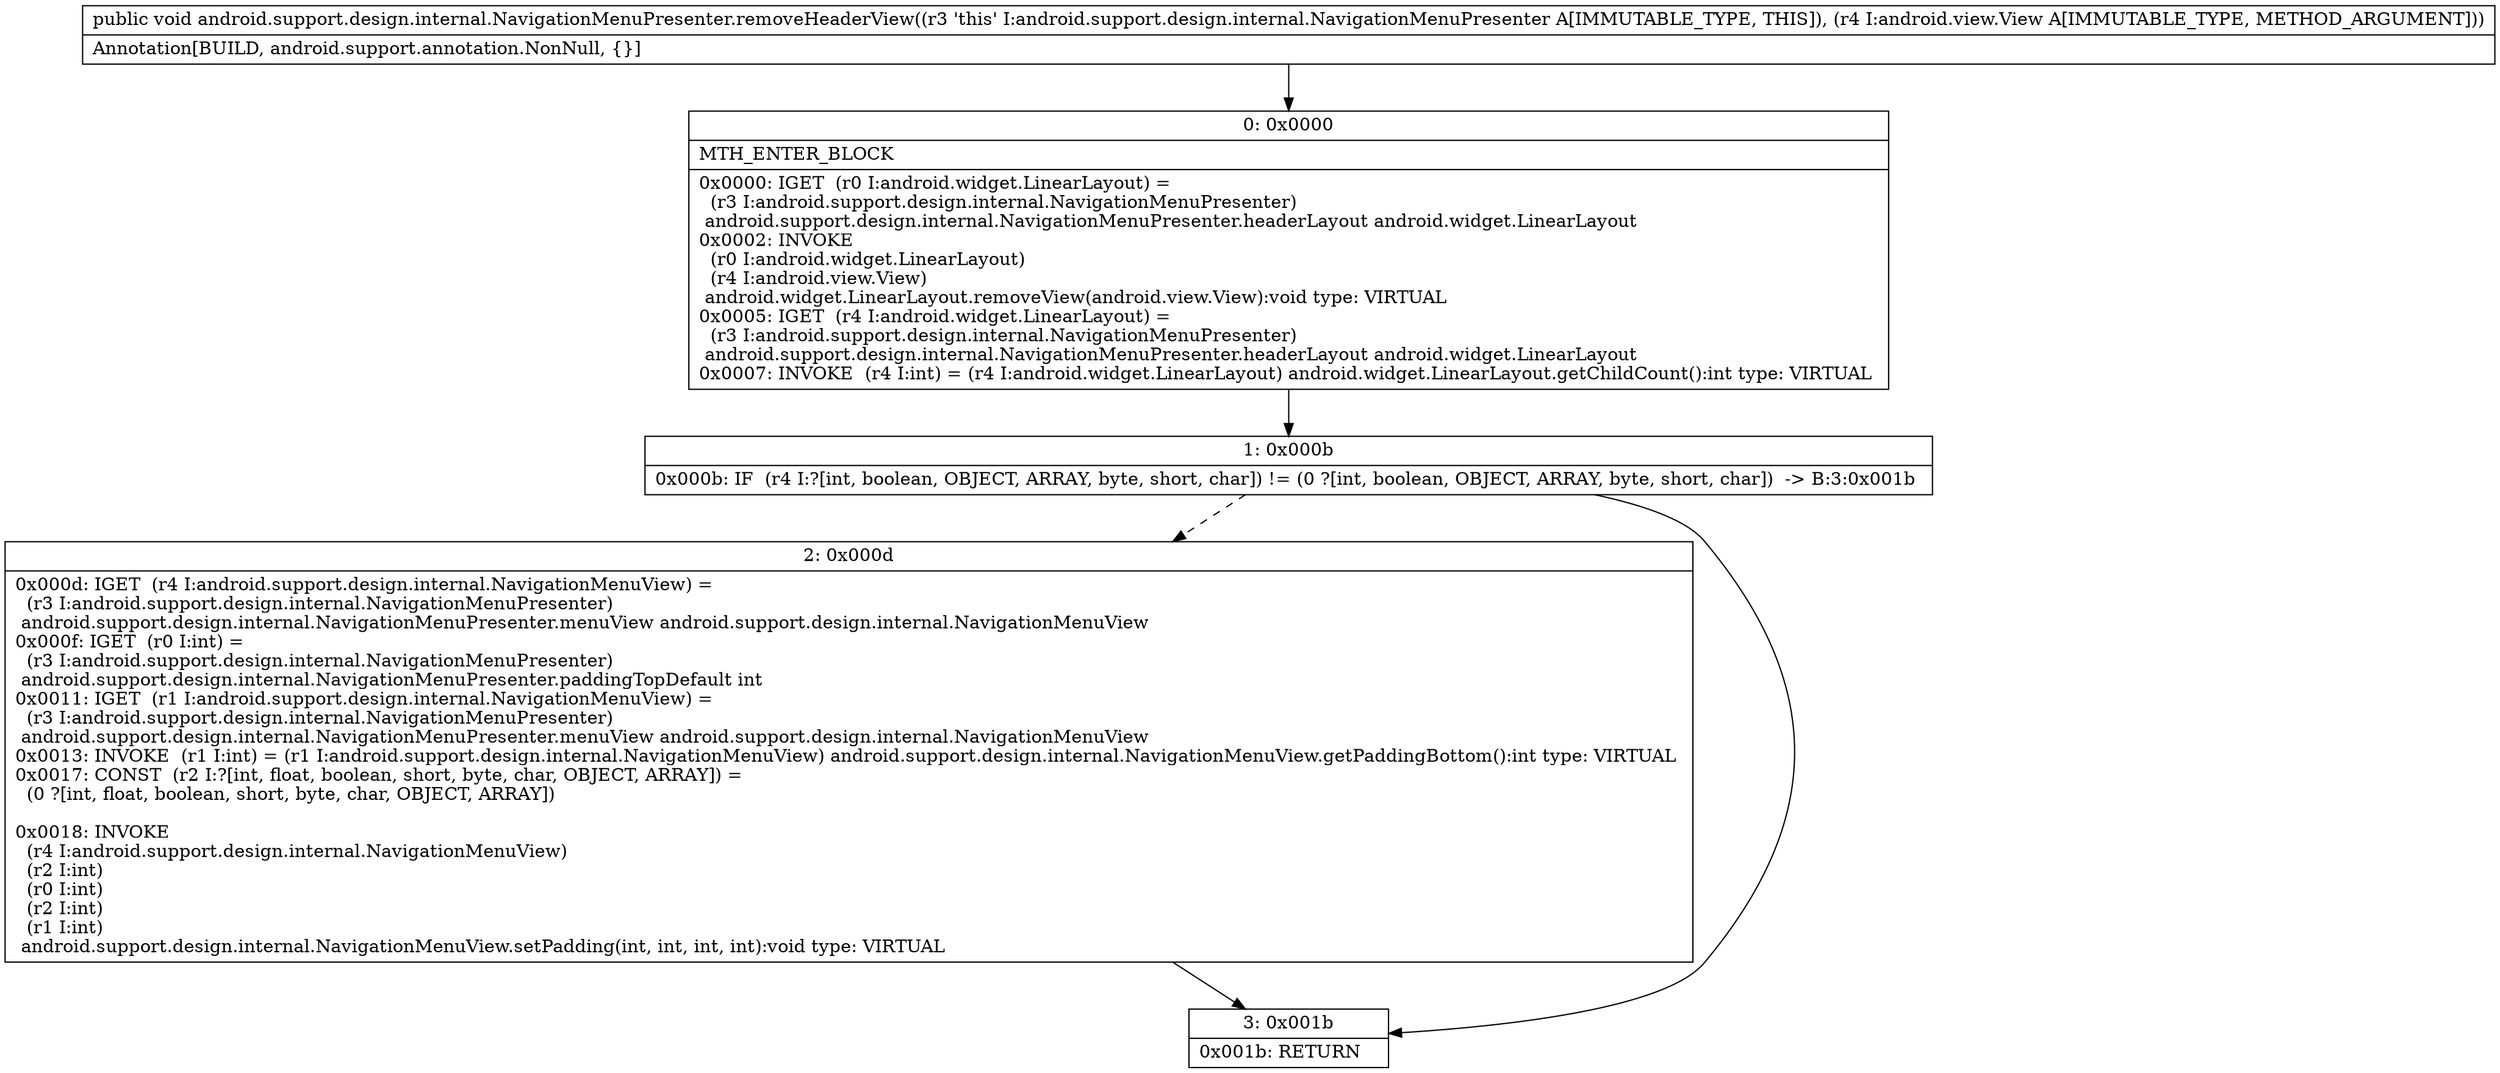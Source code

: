 digraph "CFG forandroid.support.design.internal.NavigationMenuPresenter.removeHeaderView(Landroid\/view\/View;)V" {
Node_0 [shape=record,label="{0\:\ 0x0000|MTH_ENTER_BLOCK\l|0x0000: IGET  (r0 I:android.widget.LinearLayout) = \l  (r3 I:android.support.design.internal.NavigationMenuPresenter)\l android.support.design.internal.NavigationMenuPresenter.headerLayout android.widget.LinearLayout \l0x0002: INVOKE  \l  (r0 I:android.widget.LinearLayout)\l  (r4 I:android.view.View)\l android.widget.LinearLayout.removeView(android.view.View):void type: VIRTUAL \l0x0005: IGET  (r4 I:android.widget.LinearLayout) = \l  (r3 I:android.support.design.internal.NavigationMenuPresenter)\l android.support.design.internal.NavigationMenuPresenter.headerLayout android.widget.LinearLayout \l0x0007: INVOKE  (r4 I:int) = (r4 I:android.widget.LinearLayout) android.widget.LinearLayout.getChildCount():int type: VIRTUAL \l}"];
Node_1 [shape=record,label="{1\:\ 0x000b|0x000b: IF  (r4 I:?[int, boolean, OBJECT, ARRAY, byte, short, char]) != (0 ?[int, boolean, OBJECT, ARRAY, byte, short, char])  \-\> B:3:0x001b \l}"];
Node_2 [shape=record,label="{2\:\ 0x000d|0x000d: IGET  (r4 I:android.support.design.internal.NavigationMenuView) = \l  (r3 I:android.support.design.internal.NavigationMenuPresenter)\l android.support.design.internal.NavigationMenuPresenter.menuView android.support.design.internal.NavigationMenuView \l0x000f: IGET  (r0 I:int) = \l  (r3 I:android.support.design.internal.NavigationMenuPresenter)\l android.support.design.internal.NavigationMenuPresenter.paddingTopDefault int \l0x0011: IGET  (r1 I:android.support.design.internal.NavigationMenuView) = \l  (r3 I:android.support.design.internal.NavigationMenuPresenter)\l android.support.design.internal.NavigationMenuPresenter.menuView android.support.design.internal.NavigationMenuView \l0x0013: INVOKE  (r1 I:int) = (r1 I:android.support.design.internal.NavigationMenuView) android.support.design.internal.NavigationMenuView.getPaddingBottom():int type: VIRTUAL \l0x0017: CONST  (r2 I:?[int, float, boolean, short, byte, char, OBJECT, ARRAY]) = \l  (0 ?[int, float, boolean, short, byte, char, OBJECT, ARRAY])\l \l0x0018: INVOKE  \l  (r4 I:android.support.design.internal.NavigationMenuView)\l  (r2 I:int)\l  (r0 I:int)\l  (r2 I:int)\l  (r1 I:int)\l android.support.design.internal.NavigationMenuView.setPadding(int, int, int, int):void type: VIRTUAL \l}"];
Node_3 [shape=record,label="{3\:\ 0x001b|0x001b: RETURN   \l}"];
MethodNode[shape=record,label="{public void android.support.design.internal.NavigationMenuPresenter.removeHeaderView((r3 'this' I:android.support.design.internal.NavigationMenuPresenter A[IMMUTABLE_TYPE, THIS]), (r4 I:android.view.View A[IMMUTABLE_TYPE, METHOD_ARGUMENT]))  | Annotation[BUILD, android.support.annotation.NonNull, \{\}]\l}"];
MethodNode -> Node_0;
Node_0 -> Node_1;
Node_1 -> Node_2[style=dashed];
Node_1 -> Node_3;
Node_2 -> Node_3;
}

